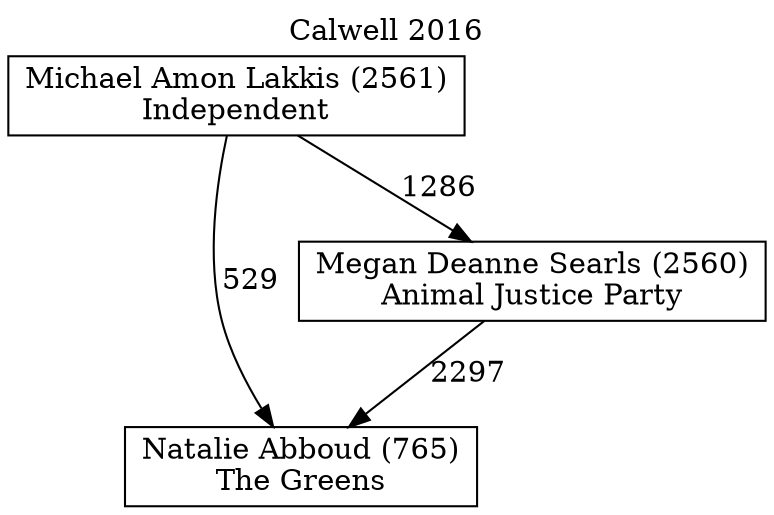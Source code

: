 // House preference flow
digraph "Natalie Abboud (765)_Calwell_2016" {
	graph [label="Calwell 2016" labelloc=t]
	node [shape=box]
	"Natalie Abboud (765)" [label="Natalie Abboud (765)
The Greens"]
	"Megan Deanne Searls (2560)" [label="Megan Deanne Searls (2560)
Animal Justice Party"]
	"Michael Amon Lakkis (2561)" [label="Michael Amon Lakkis (2561)
Independent"]
	"Natalie Abboud (765)" [label="Natalie Abboud (765)
The Greens"]
	"Michael Amon Lakkis (2561)" [label="Michael Amon Lakkis (2561)
Independent"]
	"Michael Amon Lakkis (2561)" [label="Michael Amon Lakkis (2561)
Independent"]
	"Megan Deanne Searls (2560)" [label="Megan Deanne Searls (2560)
Animal Justice Party"]
	"Michael Amon Lakkis (2561)" [label="Michael Amon Lakkis (2561)
Independent"]
	"Michael Amon Lakkis (2561)" [label="Michael Amon Lakkis (2561)
Independent"]
	"Megan Deanne Searls (2560)" -> "Natalie Abboud (765)" [label=2297]
	"Michael Amon Lakkis (2561)" -> "Megan Deanne Searls (2560)" [label=1286]
	"Michael Amon Lakkis (2561)" -> "Natalie Abboud (765)" [label=529]
}
